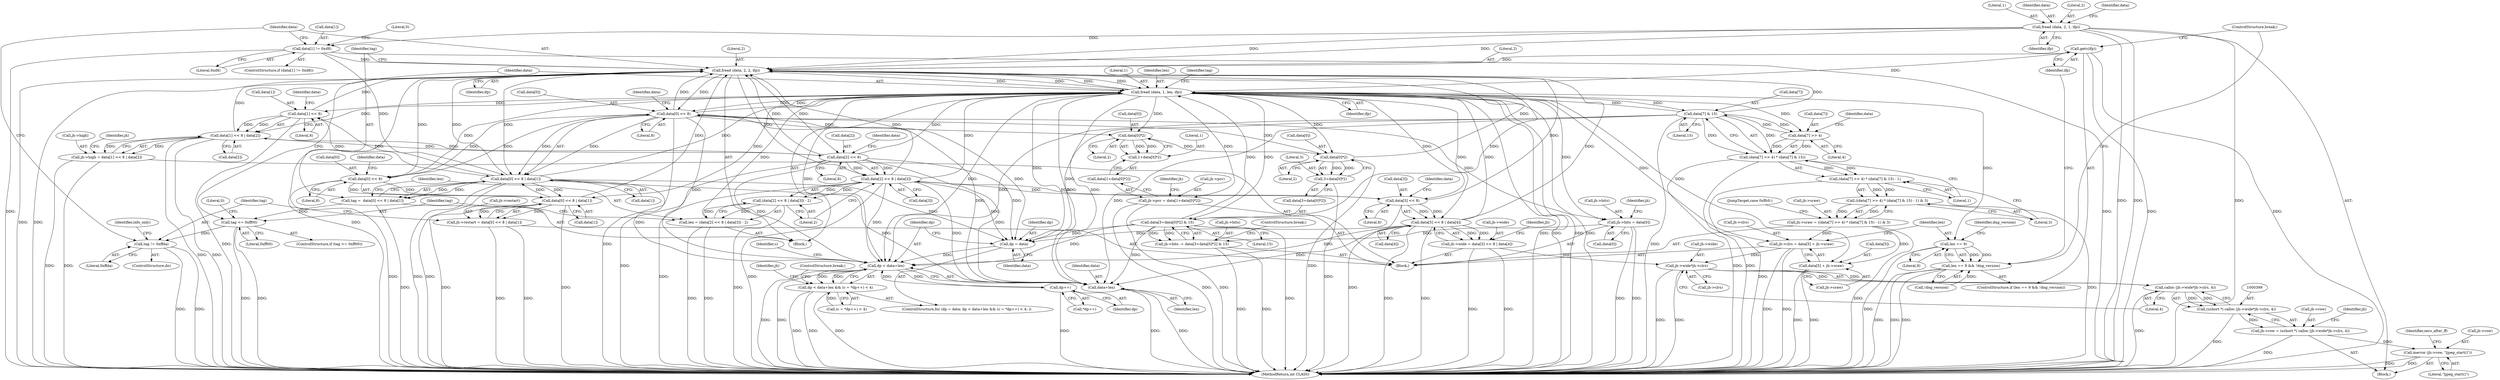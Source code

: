 digraph "0_rawstudio_983bda1f0fa5fa86884381208274198a620f006e@API" {
"1000250" [label="(Call,getc(ifp))"];
"1000170" [label="(Call,fread (data, 1, len, ifp))"];
"1000308" [label="(Call,data[3+data[0]*2] & 15)"];
"1000154" [label="(Call,data[2] << 8 | data[3])"];
"1000155" [label="(Call,data[2] << 8)"];
"1000210" [label="(Call,data[1] << 8 | data[2])"];
"1000211" [label="(Call,data[1] << 8)"];
"1000142" [label="(Call,data[0] << 8 | data[1])"];
"1000143" [label="(Call,data[0] << 8)"];
"1000135" [label="(Call,fread (data, 2, 2, ifp))"];
"1000126" [label="(Call,data[1] != 0xd8)"];
"1000120" [label="(Call,fread (data, 2, 1, ifp))"];
"1000313" [label="(Call,data[0]*2)"];
"1000299" [label="(Call,data[0]*2)"];
"1000191" [label="(Call,data[7] & 15)"];
"1000186" [label="(Call,data[7] >> 4)"];
"1000224" [label="(Call,data[3] << 8)"];
"1000325" [label="(Call,data[0] << 8 | data[1])"];
"1000326" [label="(Call,data[0] << 8)"];
"1000223" [label="(Call,data[3] << 8 | data[4])"];
"1000250" [label="(Call,getc(ifp))"];
"1000151" [label="(Call,len = (data[2] << 8 | data[3]) - 2)"];
"1000153" [label="(Call,(data[2] << 8 | data[3]) - 2)"];
"1000140" [label="(Call,tag =  data[0] << 8 | data[1])"];
"1000165" [label="(Call,tag <= 0xff00)"];
"1000334" [label="(Call,tag != 0xffda)"];
"1000185" [label="(Call,(data[7] >> 4) * (data[7] & 15))"];
"1000184" [label="(Call,(data[7] >> 4) * (data[7] & 15) - 1)"];
"1000183" [label="(Call,((data[7] >> 4) * (data[7] & 15) - 1) & 3)"];
"1000179" [label="(Call,jh->sraw = ((data[7] >> 4) * (data[7] & 15) - 1) & 3)"];
"1000232" [label="(Call,jh->clrs = data[5] + jh->sraw)"];
"1000401" [label="(Call,jh->wide*jh->clrs)"];
"1000400" [label="(Call,calloc (jh->wide*jh->clrs, 4))"];
"1000398" [label="(Call,(ushort *) calloc (jh->wide*jh->clrs, 4))"];
"1000394" [label="(Call,jh->row = (ushort *) calloc (jh->wide*jh->clrs, 4))"];
"1000409" [label="(Call,merror (jh->row, \"ljpeg_start()\"))"];
"1000236" [label="(Call,data[5] + jh->sraw)"];
"1000258" [label="(Call,dp = data)"];
"1000262" [label="(Call,dp < data+len)"];
"1000261" [label="(Call,dp < data+len && (c = *dp++) < 4)"];
"1000271" [label="(Call,dp++)"];
"1000264" [label="(Call,data+len)"];
"1000199" [label="(Call,jh->bits = data[0])"];
"1000304" [label="(Call,jh->bits -= data[3+data[0]*2] & 15)"];
"1000219" [label="(Call,jh->wide = data[3] << 8 | data[4])"];
"1000206" [label="(Call,jh->high = data[1] << 8 | data[2])"];
"1000245" [label="(Call,len == 9)"];
"1000244" [label="(Call,len == 9 && !dng_version)"];
"1000291" [label="(Call,jh->psv = data[1+data[0]*2])"];
"1000297" [label="(Call,1+data[0]*2)"];
"1000311" [label="(Call,3+data[0]*2)"];
"1000321" [label="(Call,jh->restart = data[0] << 8 | data[1])"];
"1000224" [label="(Call,data[3] << 8)"];
"1000133" [label="(ControlStructure,do)"];
"1000400" [label="(Call,calloc (jh->wide*jh->clrs, 4))"];
"1000124" [label="(Identifier,ifp)"];
"1000177" [label="(Block,)"];
"1000137" [label="(Literal,2)"];
"1000277" [label="(Identifier,jh)"];
"1000134" [label="(Block,)"];
"1000252" [label="(ControlStructure,break;)"];
"1000416" [label="(Identifier,zero_after_ff)"];
"1000203" [label="(Call,data[0])"];
"1000264" [label="(Call,data+len)"];
"1000166" [label="(Identifier,tag)"];
"1000257" [label="(ControlStructure,for (dp = data; dp < data+len && (c = *dp++) < 4; ))"];
"1000335" [label="(Identifier,tag)"];
"1000187" [label="(Call,data[7])"];
"1000250" [label="(Call,getc(ifp))"];
"1000272" [label="(Identifier,dp)"];
"1000127" [label="(Call,data[1])"];
"1000183" [label="(Call,((data[7] >> 4) * (data[7] & 15) - 1) & 3)"];
"1000233" [label="(Call,jh->clrs)"];
"1000135" [label="(Call,fread (data, 2, 2, ifp))"];
"1000405" [label="(Call,jh->clrs)"];
"1000332" [label="(Identifier,data)"];
"1000139" [label="(Identifier,ifp)"];
"1000260" [label="(Identifier,data)"];
"1000298" [label="(Literal,1)"];
"1000180" [label="(Call,jh->sraw)"];
"1000297" [label="(Call,1+data[0]*2)"];
"1000312" [label="(Literal,3)"];
"1000132" [label="(Literal,0)"];
"1000325" [label="(Call,data[0] << 8 | data[1])"];
"1000225" [label="(Call,data[3])"];
"1000308" [label="(Call,data[3+data[0]*2] & 15)"];
"1000172" [label="(Literal,1)"];
"1000246" [label="(Identifier,len)"];
"1000179" [label="(Call,jh->sraw = ((data[7] >> 4) * (data[7] & 15) - 1) & 3)"];
"1000322" [label="(Call,jh->restart)"];
"1000270" [label="(Call,*dp++)"];
"1000185" [label="(Call,(data[7] >> 4) * (data[7] & 15))"];
"1000199" [label="(Call,jh->bits = data[0])"];
"1000165" [label="(Call,tag <= 0xff00)"];
"1000173" [label="(Identifier,len)"];
"1000258" [label="(Call,dp = data)"];
"1000299" [label="(Call,data[0]*2)"];
"1000330" [label="(Literal,8)"];
"1000336" [label="(Literal,0xffda)"];
"1000265" [label="(Identifier,data)"];
"1000123" [label="(Literal,1)"];
"1000152" [label="(Identifier,len)"];
"1000212" [label="(Call,data[1])"];
"1000230" [label="(Identifier,data)"];
"1000159" [label="(Literal,8)"];
"1000191" [label="(Call,data[7] & 15)"];
"1000140" [label="(Call,tag =  data[0] << 8 | data[1])"];
"1000120" [label="(Call,fread (data, 2, 1, ifp))"];
"1000198" [label="(JumpTarget,case 0xffc0:)"];
"1000261" [label="(Call,dp < data+len && (c = *dp++) < 4)"];
"1000418" [label="(MethodReturn,int CLASS)"];
"1000217" [label="(Identifier,data)"];
"1000138" [label="(Literal,2)"];
"1000327" [label="(Call,data[0])"];
"1000144" [label="(Call,data[0])"];
"1000229" [label="(Call,data[4])"];
"1000410" [label="(Call,jh->row)"];
"1000259" [label="(Identifier,dp)"];
"1000306" [label="(Identifier,jh)"];
"1000245" [label="(Call,len == 9)"];
"1000326" [label="(Call,data[0] << 8)"];
"1000148" [label="(Call,data[1])"];
"1000228" [label="(Literal,8)"];
"1000153" [label="(Call,(data[2] << 8 | data[3]) - 2)"];
"1000300" [label="(Call,data[0])"];
"1000303" [label="(Literal,2)"];
"1000232" [label="(Call,jh->clrs = data[5] + jh->sraw)"];
"1000154" [label="(Call,data[2] << 8 | data[3])"];
"1000334" [label="(Call,tag != 0xffda)"];
"1000305" [label="(Call,jh->bits)"];
"1000216" [label="(Call,data[2])"];
"1000151" [label="(Call,len = (data[2] << 8 | data[3]) - 2)"];
"1000169" [label="(Literal,0)"];
"1000263" [label="(Identifier,dp)"];
"1000143" [label="(Call,data[0] << 8)"];
"1000190" [label="(Literal,4)"];
"1000161" [label="(Identifier,data)"];
"1000267" [label="(Call,(c = *dp++) < 4)"];
"1000409" [label="(Call,merror (jh->row, \"ljpeg_start()\"))"];
"1000291" [label="(Call,jh->psv = data[1+data[0]*2])"];
"1000141" [label="(Identifier,tag)"];
"1000200" [label="(Call,jh->bits)"];
"1000186" [label="(Call,data[7] >> 4)"];
"1000184" [label="(Call,(data[7] >> 4) * (data[7] & 15) - 1)"];
"1000411" [label="(Identifier,jh)"];
"1000309" [label="(Call,data[3+data[0]*2])"];
"1000195" [label="(Literal,15)"];
"1000155" [label="(Call,data[2] << 8)"];
"1000314" [label="(Call,data[0])"];
"1000142" [label="(Call,data[0] << 8 | data[1])"];
"1000292" [label="(Call,jh->psv)"];
"1000269" [label="(Identifier,c)"];
"1000266" [label="(Identifier,len)"];
"1000211" [label="(Call,data[1] << 8)"];
"1000240" [label="(Call,jh->sraw)"];
"1000234" [label="(Identifier,jh)"];
"1000197" [label="(Literal,3)"];
"1000126" [label="(Call,data[1] != 0xd8)"];
"1000248" [label="(Call,!dng_version)"];
"1000318" [label="(Literal,15)"];
"1000244" [label="(Call,len == 9 && !dng_version)"];
"1000176" [label="(Identifier,tag)"];
"1000170" [label="(Call,fread (data, 1, len, ifp))"];
"1000121" [label="(Identifier,data)"];
"1000196" [label="(Literal,1)"];
"1000271" [label="(Call,dp++)"];
"1000163" [label="(Literal,2)"];
"1000149" [label="(Identifier,data)"];
"1000223" [label="(Call,data[3] << 8 | data[4])"];
"1000304" [label="(Call,jh->bits -= data[3+data[0]*2] & 15)"];
"1000122" [label="(Literal,2)"];
"1000401" [label="(Call,jh->wide*jh->clrs)"];
"1000147" [label="(Literal,8)"];
"1000394" [label="(Call,jh->row = (ushort *) calloc (jh->wide*jh->clrs, 4))"];
"1000193" [label="(Identifier,data)"];
"1000207" [label="(Call,jh->high)"];
"1000262" [label="(Call,dp < data+len)"];
"1000338" [label="(Identifier,info_only)"];
"1000192" [label="(Call,data[7])"];
"1000289" [label="(ControlStructure,break;)"];
"1000156" [label="(Call,data[2])"];
"1000128" [label="(Identifier,data)"];
"1000321" [label="(Call,jh->restart = data[0] << 8 | data[1])"];
"1000220" [label="(Call,jh->wide)"];
"1000313" [label="(Call,data[0]*2)"];
"1000210" [label="(Call,data[1] << 8 | data[2])"];
"1000295" [label="(Call,data[1+data[0]*2])"];
"1000125" [label="(ControlStructure,if (data[1] != 0xd8))"];
"1000247" [label="(Literal,9)"];
"1000164" [label="(ControlStructure,if (tag <= 0xff00))"];
"1000174" [label="(Identifier,ifp)"];
"1000251" [label="(Identifier,ifp)"];
"1000219" [label="(Call,jh->wide = data[3] << 8 | data[4])"];
"1000171" [label="(Identifier,data)"];
"1000408" [label="(Literal,4)"];
"1000311" [label="(Call,3+data[0]*2)"];
"1000395" [label="(Call,jh->row)"];
"1000130" [label="(Literal,0xd8)"];
"1000402" [label="(Call,jh->wide)"];
"1000236" [label="(Call,data[5] + jh->sraw)"];
"1000249" [label="(Identifier,dng_version)"];
"1000413" [label="(Literal,\"ljpeg_start()\")"];
"1000103" [label="(Block,)"];
"1000221" [label="(Identifier,jh)"];
"1000215" [label="(Literal,8)"];
"1000237" [label="(Call,data[5])"];
"1000206" [label="(Call,jh->high = data[1] << 8 | data[2])"];
"1000331" [label="(Call,data[1])"];
"1000319" [label="(ControlStructure,break;)"];
"1000243" [label="(ControlStructure,if (len == 9 && !dng_version))"];
"1000398" [label="(Call,(ushort *) calloc (jh->wide*jh->clrs, 4))"];
"1000317" [label="(Literal,2)"];
"1000208" [label="(Identifier,jh)"];
"1000160" [label="(Call,data[3])"];
"1000167" [label="(Literal,0xff00)"];
"1000136" [label="(Identifier,data)"];
"1000250" -> "1000243"  [label="AST: "];
"1000250" -> "1000251"  [label="CFG: "];
"1000251" -> "1000250"  [label="AST: "];
"1000252" -> "1000250"  [label="CFG: "];
"1000250" -> "1000418"  [label="DDG: "];
"1000250" -> "1000418"  [label="DDG: "];
"1000250" -> "1000135"  [label="DDG: "];
"1000170" -> "1000250"  [label="DDG: "];
"1000170" -> "1000134"  [label="AST: "];
"1000170" -> "1000174"  [label="CFG: "];
"1000171" -> "1000170"  [label="AST: "];
"1000172" -> "1000170"  [label="AST: "];
"1000173" -> "1000170"  [label="AST: "];
"1000174" -> "1000170"  [label="AST: "];
"1000176" -> "1000170"  [label="CFG: "];
"1000170" -> "1000418"  [label="DDG: "];
"1000170" -> "1000418"  [label="DDG: "];
"1000170" -> "1000418"  [label="DDG: "];
"1000170" -> "1000418"  [label="DDG: "];
"1000170" -> "1000135"  [label="DDG: "];
"1000170" -> "1000135"  [label="DDG: "];
"1000170" -> "1000143"  [label="DDG: "];
"1000308" -> "1000170"  [label="DDG: "];
"1000154" -> "1000170"  [label="DDG: "];
"1000142" -> "1000170"  [label="DDG: "];
"1000135" -> "1000170"  [label="DDG: "];
"1000135" -> "1000170"  [label="DDG: "];
"1000155" -> "1000170"  [label="DDG: "];
"1000191" -> "1000170"  [label="DDG: "];
"1000223" -> "1000170"  [label="DDG: "];
"1000143" -> "1000170"  [label="DDG: "];
"1000151" -> "1000170"  [label="DDG: "];
"1000170" -> "1000186"  [label="DDG: "];
"1000170" -> "1000191"  [label="DDG: "];
"1000170" -> "1000199"  [label="DDG: "];
"1000170" -> "1000211"  [label="DDG: "];
"1000170" -> "1000210"  [label="DDG: "];
"1000170" -> "1000224"  [label="DDG: "];
"1000170" -> "1000223"  [label="DDG: "];
"1000170" -> "1000232"  [label="DDG: "];
"1000170" -> "1000236"  [label="DDG: "];
"1000170" -> "1000245"  [label="DDG: "];
"1000170" -> "1000258"  [label="DDG: "];
"1000170" -> "1000262"  [label="DDG: "];
"1000170" -> "1000262"  [label="DDG: "];
"1000170" -> "1000264"  [label="DDG: "];
"1000170" -> "1000264"  [label="DDG: "];
"1000170" -> "1000291"  [label="DDG: "];
"1000170" -> "1000299"  [label="DDG: "];
"1000170" -> "1000308"  [label="DDG: "];
"1000170" -> "1000313"  [label="DDG: "];
"1000170" -> "1000326"  [label="DDG: "];
"1000170" -> "1000325"  [label="DDG: "];
"1000308" -> "1000304"  [label="AST: "];
"1000308" -> "1000318"  [label="CFG: "];
"1000309" -> "1000308"  [label="AST: "];
"1000318" -> "1000308"  [label="AST: "];
"1000304" -> "1000308"  [label="CFG: "];
"1000308" -> "1000418"  [label="DDG: "];
"1000308" -> "1000135"  [label="DDG: "];
"1000308" -> "1000258"  [label="DDG: "];
"1000308" -> "1000262"  [label="DDG: "];
"1000308" -> "1000264"  [label="DDG: "];
"1000308" -> "1000304"  [label="DDG: "];
"1000308" -> "1000304"  [label="DDG: "];
"1000154" -> "1000153"  [label="AST: "];
"1000154" -> "1000160"  [label="CFG: "];
"1000155" -> "1000154"  [label="AST: "];
"1000160" -> "1000154"  [label="AST: "];
"1000163" -> "1000154"  [label="CFG: "];
"1000154" -> "1000418"  [label="DDG: "];
"1000154" -> "1000418"  [label="DDG: "];
"1000154" -> "1000135"  [label="DDG: "];
"1000154" -> "1000153"  [label="DDG: "];
"1000154" -> "1000153"  [label="DDG: "];
"1000155" -> "1000154"  [label="DDG: "];
"1000155" -> "1000154"  [label="DDG: "];
"1000224" -> "1000154"  [label="DDG: "];
"1000135" -> "1000154"  [label="DDG: "];
"1000154" -> "1000224"  [label="DDG: "];
"1000154" -> "1000258"  [label="DDG: "];
"1000154" -> "1000262"  [label="DDG: "];
"1000154" -> "1000264"  [label="DDG: "];
"1000155" -> "1000159"  [label="CFG: "];
"1000156" -> "1000155"  [label="AST: "];
"1000159" -> "1000155"  [label="AST: "];
"1000161" -> "1000155"  [label="CFG: "];
"1000155" -> "1000418"  [label="DDG: "];
"1000155" -> "1000135"  [label="DDG: "];
"1000210" -> "1000155"  [label="DDG: "];
"1000135" -> "1000155"  [label="DDG: "];
"1000155" -> "1000210"  [label="DDG: "];
"1000155" -> "1000258"  [label="DDG: "];
"1000155" -> "1000262"  [label="DDG: "];
"1000155" -> "1000264"  [label="DDG: "];
"1000210" -> "1000206"  [label="AST: "];
"1000210" -> "1000216"  [label="CFG: "];
"1000211" -> "1000210"  [label="AST: "];
"1000216" -> "1000210"  [label="AST: "];
"1000206" -> "1000210"  [label="CFG: "];
"1000210" -> "1000418"  [label="DDG: "];
"1000210" -> "1000418"  [label="DDG: "];
"1000210" -> "1000135"  [label="DDG: "];
"1000210" -> "1000206"  [label="DDG: "];
"1000210" -> "1000206"  [label="DDG: "];
"1000211" -> "1000210"  [label="DDG: "];
"1000211" -> "1000210"  [label="DDG: "];
"1000211" -> "1000215"  [label="CFG: "];
"1000212" -> "1000211"  [label="AST: "];
"1000215" -> "1000211"  [label="AST: "];
"1000217" -> "1000211"  [label="CFG: "];
"1000211" -> "1000418"  [label="DDG: "];
"1000211" -> "1000135"  [label="DDG: "];
"1000211" -> "1000142"  [label="DDG: "];
"1000142" -> "1000211"  [label="DDG: "];
"1000142" -> "1000140"  [label="AST: "];
"1000142" -> "1000148"  [label="CFG: "];
"1000143" -> "1000142"  [label="AST: "];
"1000148" -> "1000142"  [label="AST: "];
"1000140" -> "1000142"  [label="CFG: "];
"1000142" -> "1000418"  [label="DDG: "];
"1000142" -> "1000418"  [label="DDG: "];
"1000142" -> "1000135"  [label="DDG: "];
"1000142" -> "1000140"  [label="DDG: "];
"1000142" -> "1000140"  [label="DDG: "];
"1000143" -> "1000142"  [label="DDG: "];
"1000143" -> "1000142"  [label="DDG: "];
"1000325" -> "1000142"  [label="DDG: "];
"1000126" -> "1000142"  [label="DDG: "];
"1000135" -> "1000142"  [label="DDG: "];
"1000142" -> "1000258"  [label="DDG: "];
"1000142" -> "1000262"  [label="DDG: "];
"1000142" -> "1000264"  [label="DDG: "];
"1000142" -> "1000325"  [label="DDG: "];
"1000143" -> "1000147"  [label="CFG: "];
"1000144" -> "1000143"  [label="AST: "];
"1000147" -> "1000143"  [label="AST: "];
"1000149" -> "1000143"  [label="CFG: "];
"1000143" -> "1000418"  [label="DDG: "];
"1000143" -> "1000135"  [label="DDG: "];
"1000135" -> "1000143"  [label="DDG: "];
"1000326" -> "1000143"  [label="DDG: "];
"1000313" -> "1000143"  [label="DDG: "];
"1000143" -> "1000199"  [label="DDG: "];
"1000143" -> "1000258"  [label="DDG: "];
"1000143" -> "1000262"  [label="DDG: "];
"1000143" -> "1000264"  [label="DDG: "];
"1000143" -> "1000299"  [label="DDG: "];
"1000143" -> "1000326"  [label="DDG: "];
"1000135" -> "1000134"  [label="AST: "];
"1000135" -> "1000139"  [label="CFG: "];
"1000136" -> "1000135"  [label="AST: "];
"1000137" -> "1000135"  [label="AST: "];
"1000138" -> "1000135"  [label="AST: "];
"1000139" -> "1000135"  [label="AST: "];
"1000141" -> "1000135"  [label="CFG: "];
"1000135" -> "1000418"  [label="DDG: "];
"1000135" -> "1000418"  [label="DDG: "];
"1000135" -> "1000418"  [label="DDG: "];
"1000126" -> "1000135"  [label="DDG: "];
"1000313" -> "1000135"  [label="DDG: "];
"1000191" -> "1000135"  [label="DDG: "];
"1000224" -> "1000135"  [label="DDG: "];
"1000325" -> "1000135"  [label="DDG: "];
"1000223" -> "1000135"  [label="DDG: "];
"1000120" -> "1000135"  [label="DDG: "];
"1000120" -> "1000135"  [label="DDG: "];
"1000326" -> "1000135"  [label="DDG: "];
"1000126" -> "1000125"  [label="AST: "];
"1000126" -> "1000130"  [label="CFG: "];
"1000127" -> "1000126"  [label="AST: "];
"1000130" -> "1000126"  [label="AST: "];
"1000132" -> "1000126"  [label="CFG: "];
"1000136" -> "1000126"  [label="CFG: "];
"1000126" -> "1000418"  [label="DDG: "];
"1000126" -> "1000418"  [label="DDG: "];
"1000120" -> "1000126"  [label="DDG: "];
"1000120" -> "1000103"  [label="AST: "];
"1000120" -> "1000124"  [label="CFG: "];
"1000121" -> "1000120"  [label="AST: "];
"1000122" -> "1000120"  [label="AST: "];
"1000123" -> "1000120"  [label="AST: "];
"1000124" -> "1000120"  [label="AST: "];
"1000128" -> "1000120"  [label="CFG: "];
"1000120" -> "1000418"  [label="DDG: "];
"1000120" -> "1000418"  [label="DDG: "];
"1000120" -> "1000418"  [label="DDG: "];
"1000313" -> "1000311"  [label="AST: "];
"1000313" -> "1000317"  [label="CFG: "];
"1000314" -> "1000313"  [label="AST: "];
"1000317" -> "1000313"  [label="AST: "];
"1000311" -> "1000313"  [label="CFG: "];
"1000313" -> "1000418"  [label="DDG: "];
"1000313" -> "1000311"  [label="DDG: "];
"1000313" -> "1000311"  [label="DDG: "];
"1000299" -> "1000313"  [label="DDG: "];
"1000299" -> "1000297"  [label="AST: "];
"1000299" -> "1000303"  [label="CFG: "];
"1000300" -> "1000299"  [label="AST: "];
"1000303" -> "1000299"  [label="AST: "];
"1000297" -> "1000299"  [label="CFG: "];
"1000299" -> "1000297"  [label="DDG: "];
"1000299" -> "1000297"  [label="DDG: "];
"1000191" -> "1000185"  [label="AST: "];
"1000191" -> "1000195"  [label="CFG: "];
"1000192" -> "1000191"  [label="AST: "];
"1000195" -> "1000191"  [label="AST: "];
"1000185" -> "1000191"  [label="CFG: "];
"1000191" -> "1000418"  [label="DDG: "];
"1000191" -> "1000186"  [label="DDG: "];
"1000191" -> "1000185"  [label="DDG: "];
"1000191" -> "1000185"  [label="DDG: "];
"1000186" -> "1000191"  [label="DDG: "];
"1000191" -> "1000258"  [label="DDG: "];
"1000191" -> "1000262"  [label="DDG: "];
"1000191" -> "1000264"  [label="DDG: "];
"1000186" -> "1000185"  [label="AST: "];
"1000186" -> "1000190"  [label="CFG: "];
"1000187" -> "1000186"  [label="AST: "];
"1000190" -> "1000186"  [label="AST: "];
"1000193" -> "1000186"  [label="CFG: "];
"1000186" -> "1000185"  [label="DDG: "];
"1000186" -> "1000185"  [label="DDG: "];
"1000224" -> "1000223"  [label="AST: "];
"1000224" -> "1000228"  [label="CFG: "];
"1000225" -> "1000224"  [label="AST: "];
"1000228" -> "1000224"  [label="AST: "];
"1000230" -> "1000224"  [label="CFG: "];
"1000224" -> "1000418"  [label="DDG: "];
"1000224" -> "1000223"  [label="DDG: "];
"1000224" -> "1000223"  [label="DDG: "];
"1000325" -> "1000321"  [label="AST: "];
"1000325" -> "1000331"  [label="CFG: "];
"1000326" -> "1000325"  [label="AST: "];
"1000331" -> "1000325"  [label="AST: "];
"1000321" -> "1000325"  [label="CFG: "];
"1000325" -> "1000418"  [label="DDG: "];
"1000325" -> "1000418"  [label="DDG: "];
"1000325" -> "1000321"  [label="DDG: "];
"1000325" -> "1000321"  [label="DDG: "];
"1000326" -> "1000325"  [label="DDG: "];
"1000326" -> "1000325"  [label="DDG: "];
"1000326" -> "1000330"  [label="CFG: "];
"1000327" -> "1000326"  [label="AST: "];
"1000330" -> "1000326"  [label="AST: "];
"1000332" -> "1000326"  [label="CFG: "];
"1000326" -> "1000418"  [label="DDG: "];
"1000223" -> "1000219"  [label="AST: "];
"1000223" -> "1000229"  [label="CFG: "];
"1000229" -> "1000223"  [label="AST: "];
"1000219" -> "1000223"  [label="CFG: "];
"1000223" -> "1000418"  [label="DDG: "];
"1000223" -> "1000418"  [label="DDG: "];
"1000223" -> "1000219"  [label="DDG: "];
"1000223" -> "1000219"  [label="DDG: "];
"1000223" -> "1000258"  [label="DDG: "];
"1000223" -> "1000262"  [label="DDG: "];
"1000223" -> "1000264"  [label="DDG: "];
"1000151" -> "1000134"  [label="AST: "];
"1000151" -> "1000153"  [label="CFG: "];
"1000152" -> "1000151"  [label="AST: "];
"1000153" -> "1000151"  [label="AST: "];
"1000166" -> "1000151"  [label="CFG: "];
"1000151" -> "1000418"  [label="DDG: "];
"1000151" -> "1000418"  [label="DDG: "];
"1000153" -> "1000151"  [label="DDG: "];
"1000153" -> "1000151"  [label="DDG: "];
"1000153" -> "1000163"  [label="CFG: "];
"1000163" -> "1000153"  [label="AST: "];
"1000153" -> "1000418"  [label="DDG: "];
"1000140" -> "1000134"  [label="AST: "];
"1000141" -> "1000140"  [label="AST: "];
"1000152" -> "1000140"  [label="CFG: "];
"1000140" -> "1000418"  [label="DDG: "];
"1000140" -> "1000165"  [label="DDG: "];
"1000165" -> "1000164"  [label="AST: "];
"1000165" -> "1000167"  [label="CFG: "];
"1000166" -> "1000165"  [label="AST: "];
"1000167" -> "1000165"  [label="AST: "];
"1000169" -> "1000165"  [label="CFG: "];
"1000171" -> "1000165"  [label="CFG: "];
"1000165" -> "1000418"  [label="DDG: "];
"1000165" -> "1000418"  [label="DDG: "];
"1000165" -> "1000334"  [label="DDG: "];
"1000334" -> "1000133"  [label="AST: "];
"1000334" -> "1000336"  [label="CFG: "];
"1000335" -> "1000334"  [label="AST: "];
"1000336" -> "1000334"  [label="AST: "];
"1000136" -> "1000334"  [label="CFG: "];
"1000338" -> "1000334"  [label="CFG: "];
"1000334" -> "1000418"  [label="DDG: "];
"1000334" -> "1000418"  [label="DDG: "];
"1000185" -> "1000184"  [label="AST: "];
"1000196" -> "1000185"  [label="CFG: "];
"1000185" -> "1000418"  [label="DDG: "];
"1000185" -> "1000418"  [label="DDG: "];
"1000185" -> "1000184"  [label="DDG: "];
"1000185" -> "1000184"  [label="DDG: "];
"1000184" -> "1000183"  [label="AST: "];
"1000184" -> "1000196"  [label="CFG: "];
"1000196" -> "1000184"  [label="AST: "];
"1000197" -> "1000184"  [label="CFG: "];
"1000184" -> "1000418"  [label="DDG: "];
"1000184" -> "1000183"  [label="DDG: "];
"1000184" -> "1000183"  [label="DDG: "];
"1000183" -> "1000179"  [label="AST: "];
"1000183" -> "1000197"  [label="CFG: "];
"1000197" -> "1000183"  [label="AST: "];
"1000179" -> "1000183"  [label="CFG: "];
"1000183" -> "1000418"  [label="DDG: "];
"1000183" -> "1000179"  [label="DDG: "];
"1000183" -> "1000179"  [label="DDG: "];
"1000179" -> "1000177"  [label="AST: "];
"1000180" -> "1000179"  [label="AST: "];
"1000198" -> "1000179"  [label="CFG: "];
"1000179" -> "1000418"  [label="DDG: "];
"1000179" -> "1000232"  [label="DDG: "];
"1000179" -> "1000236"  [label="DDG: "];
"1000232" -> "1000177"  [label="AST: "];
"1000232" -> "1000236"  [label="CFG: "];
"1000233" -> "1000232"  [label="AST: "];
"1000236" -> "1000232"  [label="AST: "];
"1000246" -> "1000232"  [label="CFG: "];
"1000232" -> "1000418"  [label="DDG: "];
"1000232" -> "1000418"  [label="DDG: "];
"1000232" -> "1000401"  [label="DDG: "];
"1000401" -> "1000400"  [label="AST: "];
"1000401" -> "1000405"  [label="CFG: "];
"1000402" -> "1000401"  [label="AST: "];
"1000405" -> "1000401"  [label="AST: "];
"1000408" -> "1000401"  [label="CFG: "];
"1000401" -> "1000418"  [label="DDG: "];
"1000401" -> "1000418"  [label="DDG: "];
"1000401" -> "1000400"  [label="DDG: "];
"1000401" -> "1000400"  [label="DDG: "];
"1000219" -> "1000401"  [label="DDG: "];
"1000400" -> "1000398"  [label="AST: "];
"1000400" -> "1000408"  [label="CFG: "];
"1000408" -> "1000400"  [label="AST: "];
"1000398" -> "1000400"  [label="CFG: "];
"1000400" -> "1000418"  [label="DDG: "];
"1000400" -> "1000398"  [label="DDG: "];
"1000400" -> "1000398"  [label="DDG: "];
"1000398" -> "1000394"  [label="AST: "];
"1000399" -> "1000398"  [label="AST: "];
"1000394" -> "1000398"  [label="CFG: "];
"1000398" -> "1000418"  [label="DDG: "];
"1000398" -> "1000394"  [label="DDG: "];
"1000394" -> "1000103"  [label="AST: "];
"1000395" -> "1000394"  [label="AST: "];
"1000411" -> "1000394"  [label="CFG: "];
"1000394" -> "1000418"  [label="DDG: "];
"1000394" -> "1000409"  [label="DDG: "];
"1000409" -> "1000103"  [label="AST: "];
"1000409" -> "1000413"  [label="CFG: "];
"1000410" -> "1000409"  [label="AST: "];
"1000413" -> "1000409"  [label="AST: "];
"1000416" -> "1000409"  [label="CFG: "];
"1000409" -> "1000418"  [label="DDG: "];
"1000409" -> "1000418"  [label="DDG: "];
"1000236" -> "1000240"  [label="CFG: "];
"1000237" -> "1000236"  [label="AST: "];
"1000240" -> "1000236"  [label="AST: "];
"1000236" -> "1000418"  [label="DDG: "];
"1000236" -> "1000418"  [label="DDG: "];
"1000258" -> "1000257"  [label="AST: "];
"1000258" -> "1000260"  [label="CFG: "];
"1000259" -> "1000258"  [label="AST: "];
"1000260" -> "1000258"  [label="AST: "];
"1000263" -> "1000258"  [label="CFG: "];
"1000258" -> "1000262"  [label="DDG: "];
"1000262" -> "1000261"  [label="AST: "];
"1000262" -> "1000264"  [label="CFG: "];
"1000263" -> "1000262"  [label="AST: "];
"1000264" -> "1000262"  [label="AST: "];
"1000269" -> "1000262"  [label="CFG: "];
"1000261" -> "1000262"  [label="CFG: "];
"1000262" -> "1000418"  [label="DDG: "];
"1000262" -> "1000418"  [label="DDG: "];
"1000262" -> "1000261"  [label="DDG: "];
"1000262" -> "1000261"  [label="DDG: "];
"1000271" -> "1000262"  [label="DDG: "];
"1000262" -> "1000271"  [label="DDG: "];
"1000261" -> "1000257"  [label="AST: "];
"1000261" -> "1000267"  [label="CFG: "];
"1000267" -> "1000261"  [label="AST: "];
"1000277" -> "1000261"  [label="CFG: "];
"1000289" -> "1000261"  [label="CFG: "];
"1000261" -> "1000418"  [label="DDG: "];
"1000261" -> "1000418"  [label="DDG: "];
"1000261" -> "1000418"  [label="DDG: "];
"1000267" -> "1000261"  [label="DDG: "];
"1000271" -> "1000270"  [label="AST: "];
"1000271" -> "1000272"  [label="CFG: "];
"1000272" -> "1000271"  [label="AST: "];
"1000270" -> "1000271"  [label="CFG: "];
"1000271" -> "1000418"  [label="DDG: "];
"1000264" -> "1000266"  [label="CFG: "];
"1000265" -> "1000264"  [label="AST: "];
"1000266" -> "1000264"  [label="AST: "];
"1000264" -> "1000418"  [label="DDG: "];
"1000264" -> "1000418"  [label="DDG: "];
"1000199" -> "1000177"  [label="AST: "];
"1000199" -> "1000203"  [label="CFG: "];
"1000200" -> "1000199"  [label="AST: "];
"1000203" -> "1000199"  [label="AST: "];
"1000208" -> "1000199"  [label="CFG: "];
"1000199" -> "1000418"  [label="DDG: "];
"1000199" -> "1000418"  [label="DDG: "];
"1000199" -> "1000304"  [label="DDG: "];
"1000304" -> "1000177"  [label="AST: "];
"1000305" -> "1000304"  [label="AST: "];
"1000319" -> "1000304"  [label="CFG: "];
"1000304" -> "1000418"  [label="DDG: "];
"1000304" -> "1000418"  [label="DDG: "];
"1000219" -> "1000177"  [label="AST: "];
"1000220" -> "1000219"  [label="AST: "];
"1000234" -> "1000219"  [label="CFG: "];
"1000219" -> "1000418"  [label="DDG: "];
"1000219" -> "1000418"  [label="DDG: "];
"1000206" -> "1000177"  [label="AST: "];
"1000207" -> "1000206"  [label="AST: "];
"1000221" -> "1000206"  [label="CFG: "];
"1000206" -> "1000418"  [label="DDG: "];
"1000206" -> "1000418"  [label="DDG: "];
"1000245" -> "1000244"  [label="AST: "];
"1000245" -> "1000247"  [label="CFG: "];
"1000246" -> "1000245"  [label="AST: "];
"1000247" -> "1000245"  [label="AST: "];
"1000249" -> "1000245"  [label="CFG: "];
"1000244" -> "1000245"  [label="CFG: "];
"1000245" -> "1000418"  [label="DDG: "];
"1000245" -> "1000244"  [label="DDG: "];
"1000245" -> "1000244"  [label="DDG: "];
"1000244" -> "1000243"  [label="AST: "];
"1000244" -> "1000248"  [label="CFG: "];
"1000248" -> "1000244"  [label="AST: "];
"1000251" -> "1000244"  [label="CFG: "];
"1000252" -> "1000244"  [label="CFG: "];
"1000244" -> "1000418"  [label="DDG: "];
"1000244" -> "1000418"  [label="DDG: "];
"1000244" -> "1000418"  [label="DDG: "];
"1000248" -> "1000244"  [label="DDG: "];
"1000291" -> "1000177"  [label="AST: "];
"1000291" -> "1000295"  [label="CFG: "];
"1000292" -> "1000291"  [label="AST: "];
"1000295" -> "1000291"  [label="AST: "];
"1000306" -> "1000291"  [label="CFG: "];
"1000291" -> "1000418"  [label="DDG: "];
"1000291" -> "1000418"  [label="DDG: "];
"1000297" -> "1000295"  [label="AST: "];
"1000298" -> "1000297"  [label="AST: "];
"1000295" -> "1000297"  [label="CFG: "];
"1000311" -> "1000309"  [label="AST: "];
"1000312" -> "1000311"  [label="AST: "];
"1000309" -> "1000311"  [label="CFG: "];
"1000311" -> "1000418"  [label="DDG: "];
"1000321" -> "1000177"  [label="AST: "];
"1000322" -> "1000321"  [label="AST: "];
"1000335" -> "1000321"  [label="CFG: "];
"1000321" -> "1000418"  [label="DDG: "];
"1000321" -> "1000418"  [label="DDG: "];
}
